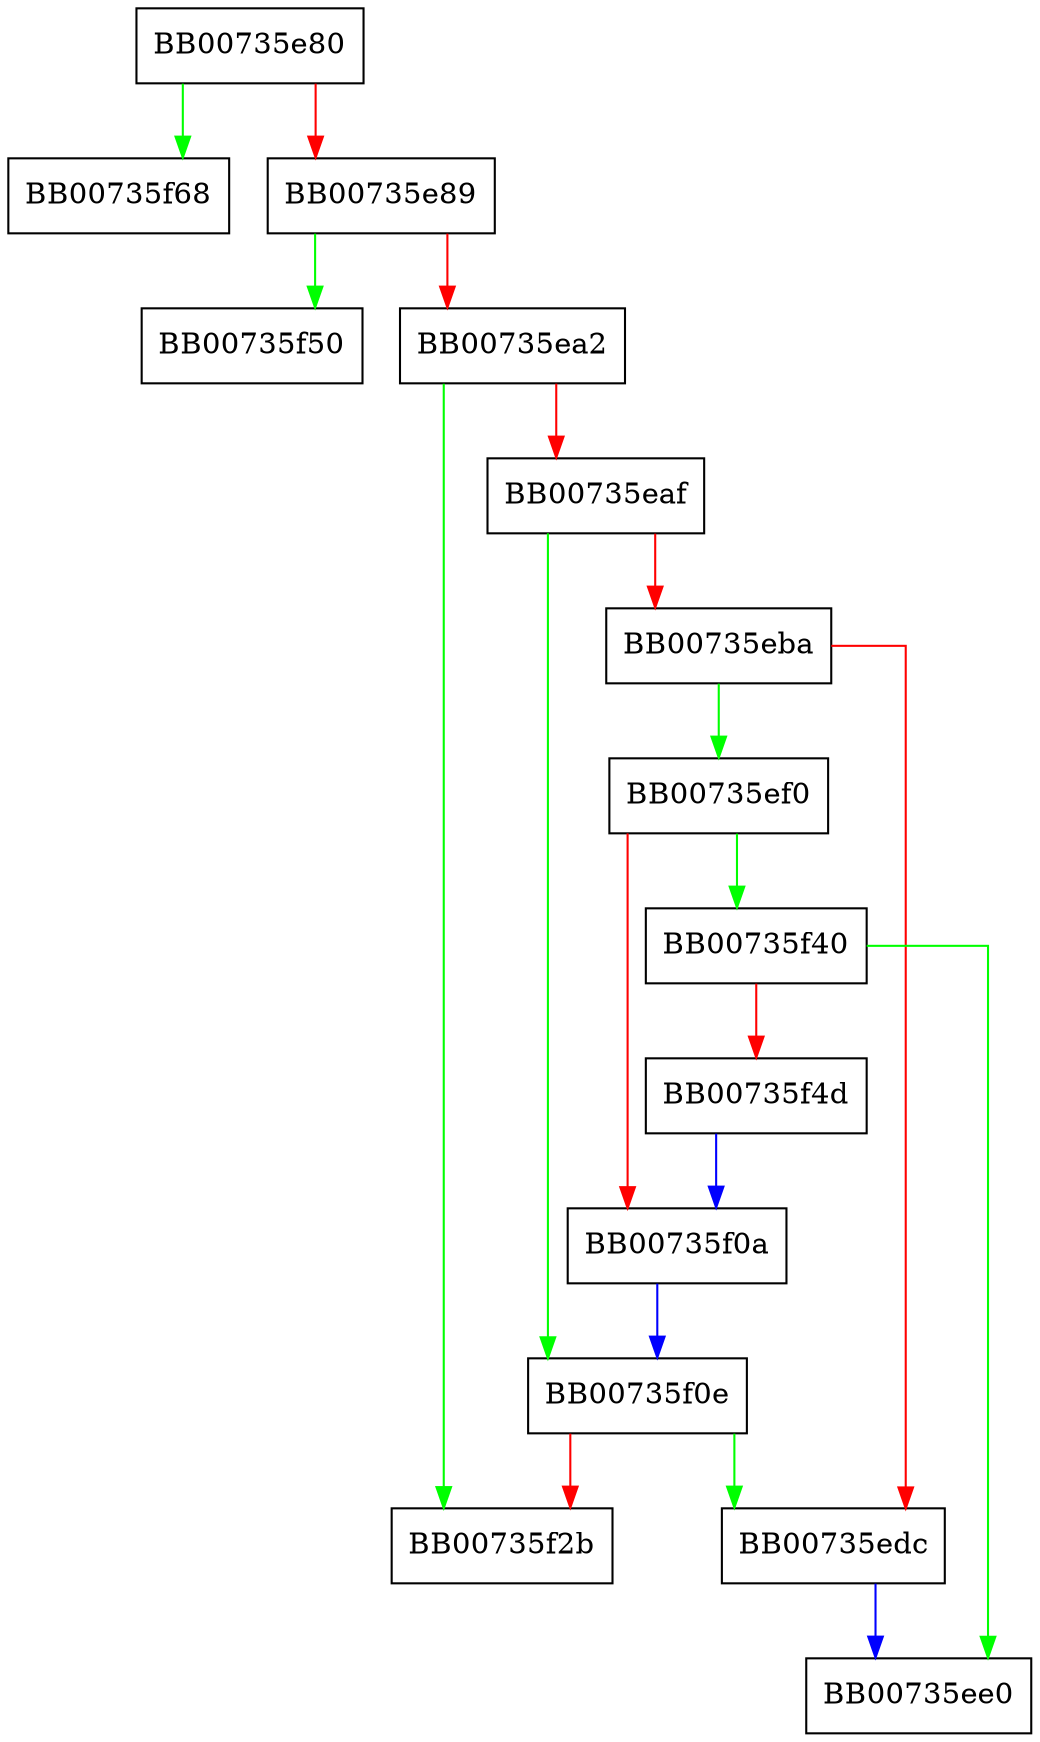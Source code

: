 digraph _CONF_get_string {
  node [shape="box"];
  graph [splines=ortho];
  BB00735e80 -> BB00735f68 [color="green"];
  BB00735e80 -> BB00735e89 [color="red"];
  BB00735e89 -> BB00735f50 [color="green"];
  BB00735e89 -> BB00735ea2 [color="red"];
  BB00735ea2 -> BB00735f2b [color="green"];
  BB00735ea2 -> BB00735eaf [color="red"];
  BB00735eaf -> BB00735f0e [color="green"];
  BB00735eaf -> BB00735eba [color="red"];
  BB00735eba -> BB00735ef0 [color="green"];
  BB00735eba -> BB00735edc [color="red"];
  BB00735edc -> BB00735ee0 [color="blue"];
  BB00735ef0 -> BB00735f40 [color="green"];
  BB00735ef0 -> BB00735f0a [color="red"];
  BB00735f0a -> BB00735f0e [color="blue"];
  BB00735f0e -> BB00735edc [color="green"];
  BB00735f0e -> BB00735f2b [color="red"];
  BB00735f40 -> BB00735ee0 [color="green"];
  BB00735f40 -> BB00735f4d [color="red"];
  BB00735f4d -> BB00735f0a [color="blue"];
}
